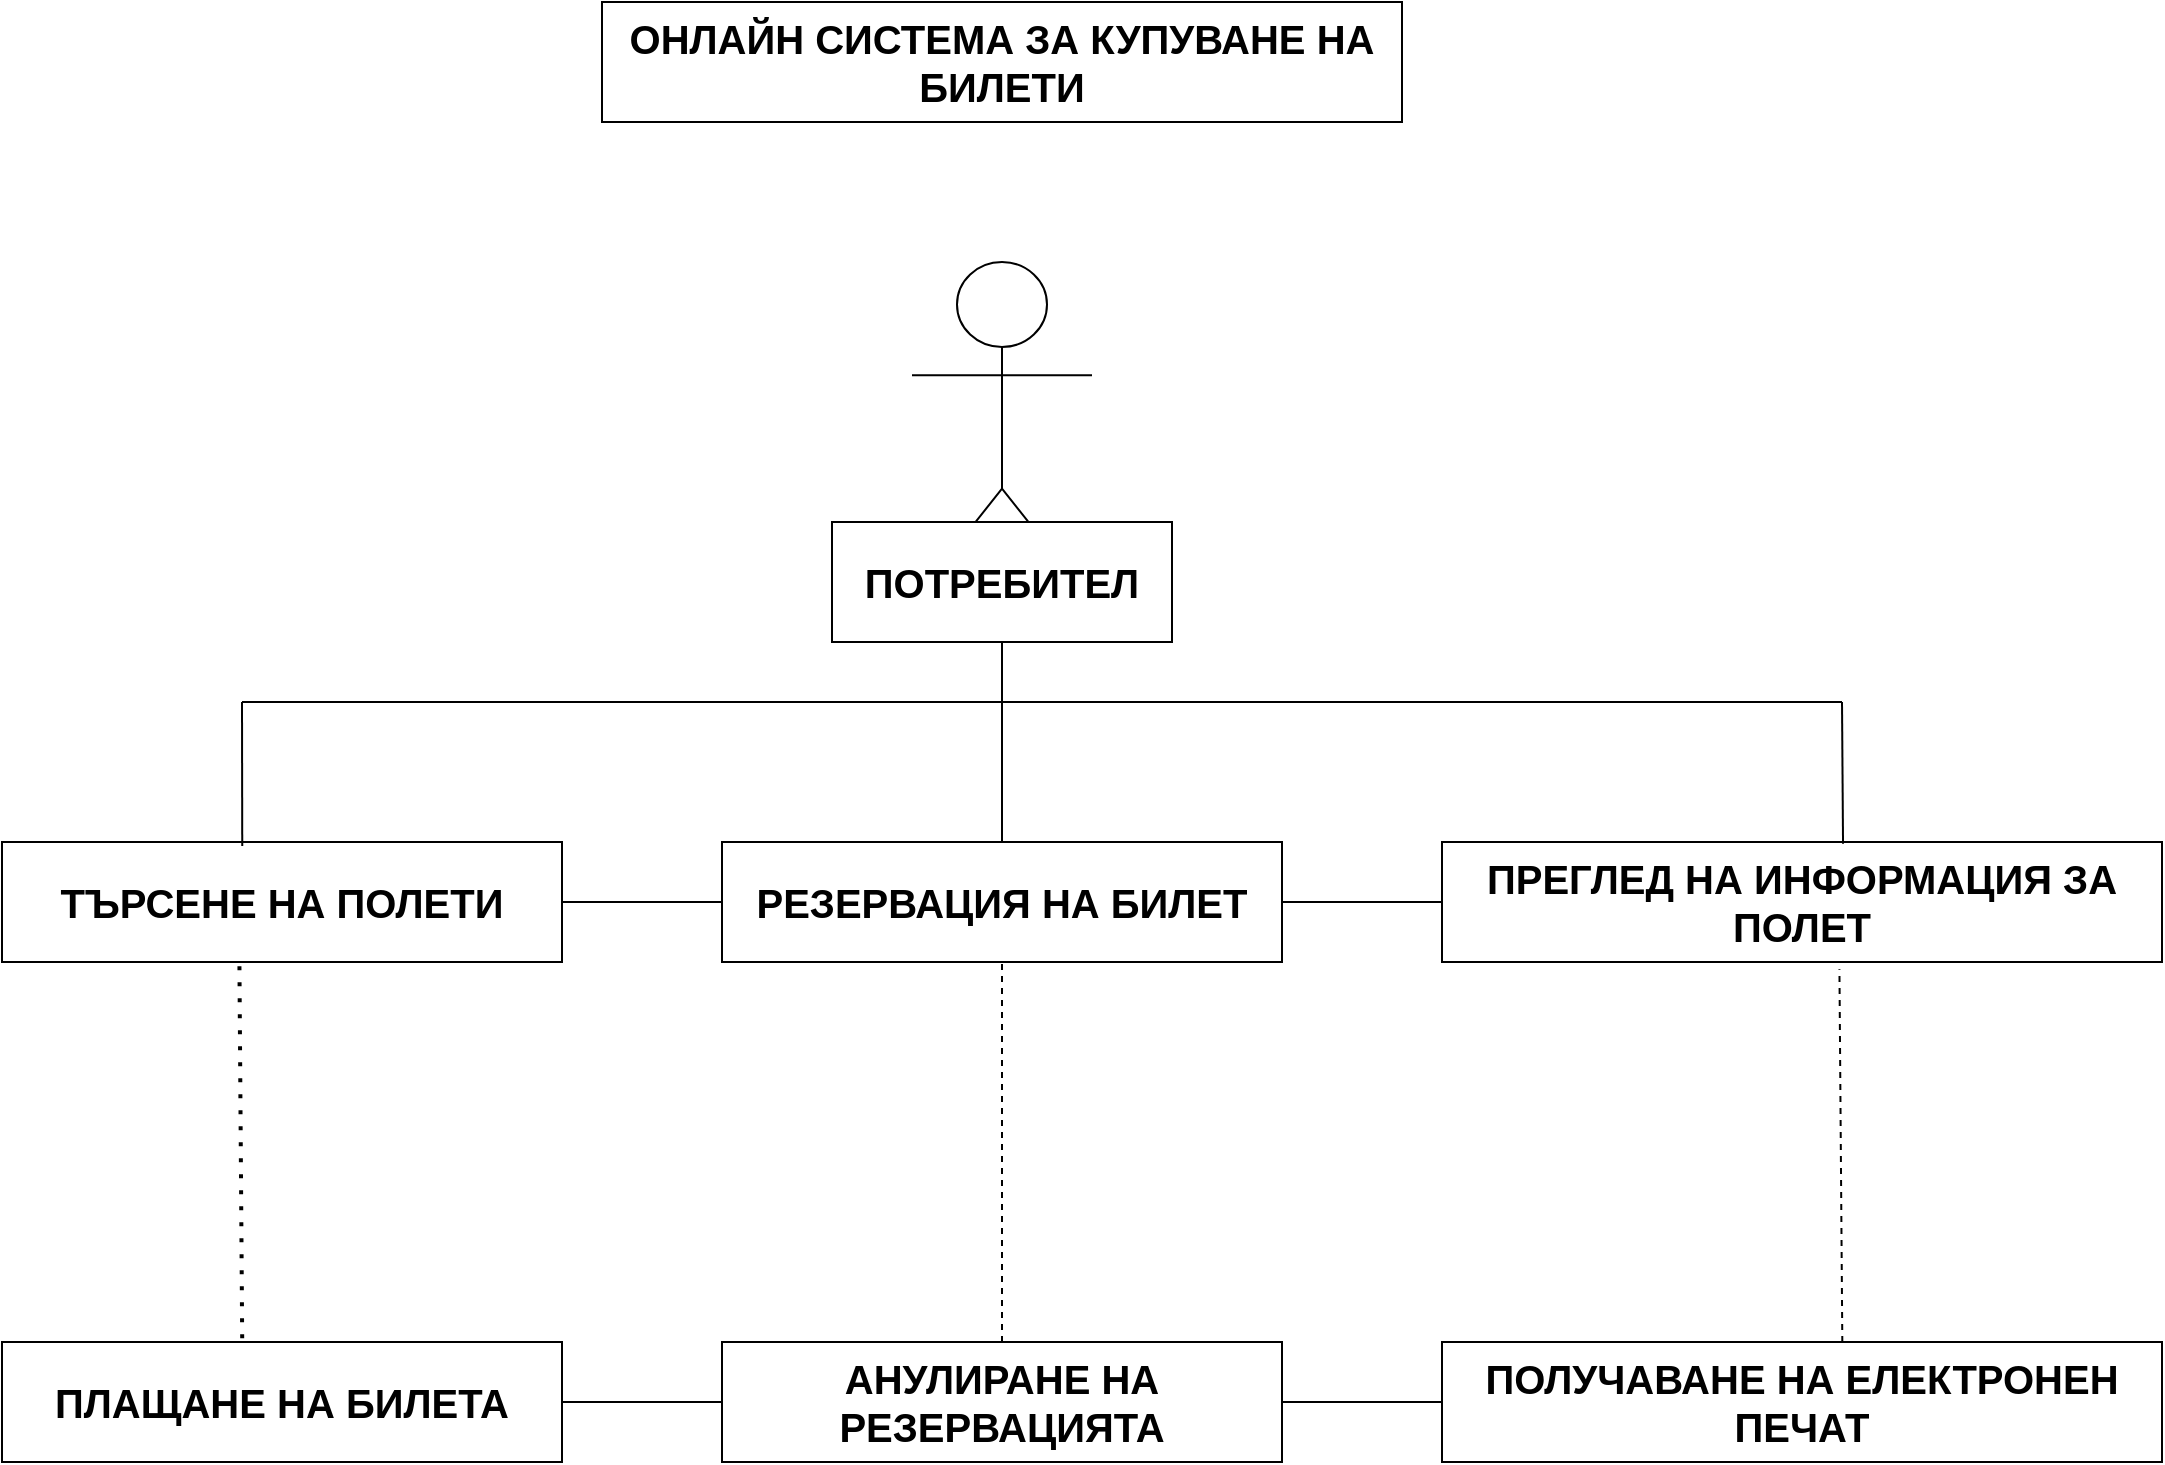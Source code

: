 <mxfile version="23.1.1" type="github">
  <diagram name="Page-1" id="929967ad-93f9-6ef4-fab6-5d389245f69c">
    <mxGraphModel dx="2206" dy="1191" grid="1" gridSize="10" guides="1" tooltips="1" connect="1" arrows="1" fold="1" page="1" pageScale="1.5" pageWidth="1169" pageHeight="826" background="none" math="0" shadow="0">
      <root>
        <mxCell id="0" style=";html=1;" />
        <mxCell id="1" style=";html=1;" parent="0" />
        <mxCell id="tfv-N6Ib5dmjUL6e6SEw-1" value="Actor" style="shape=umlActor;verticalLabelPosition=bottom;verticalAlign=top;html=1;outlineConnect=0;" vertex="1" parent="1">
          <mxGeometry x="815" y="240" width="90" height="170" as="geometry" />
        </mxCell>
        <mxCell id="tfv-N6Ib5dmjUL6e6SEw-5" value="&lt;font style=&quot;font-size: 20px;&quot;&gt;&lt;b&gt;РЕЗЕРВАЦИЯ НА БИЛЕТ&lt;br&gt;&lt;/b&gt;&lt;/font&gt;" style="rounded=0;whiteSpace=wrap;html=1;" vertex="1" parent="1">
          <mxGeometry x="720" y="530" width="280" height="60" as="geometry" />
        </mxCell>
        <mxCell id="tfv-N6Ib5dmjUL6e6SEw-6" value="&lt;font style=&quot;font-size: 20px;&quot;&gt;&lt;b&gt;ТЪРСЕНЕ НА ПОЛЕТИ&lt;/b&gt;&lt;/font&gt;" style="rounded=0;whiteSpace=wrap;html=1;" vertex="1" parent="1">
          <mxGeometry x="360" y="530" width="280" height="60" as="geometry" />
        </mxCell>
        <mxCell id="tfv-N6Ib5dmjUL6e6SEw-7" value="&lt;font style=&quot;font-size: 20px;&quot;&gt;&lt;b&gt;ПРЕГЛЕД НА ИНФОРМАЦИЯ ЗА ПОЛЕТ&lt;br&gt;&lt;/b&gt;&lt;/font&gt;" style="rounded=0;whiteSpace=wrap;html=1;" vertex="1" parent="1">
          <mxGeometry x="1080" y="530" width="360" height="60" as="geometry" />
        </mxCell>
        <mxCell id="tfv-N6Ib5dmjUL6e6SEw-9" value="&lt;font style=&quot;font-size: 20px;&quot;&gt;&lt;b&gt;АНУЛИРАНЕ НА РЕЗЕРВАЦИЯТА&lt;br&gt;&lt;/b&gt;&lt;/font&gt;" style="rounded=0;whiteSpace=wrap;html=1;" vertex="1" parent="1">
          <mxGeometry x="720" y="780" width="280" height="60" as="geometry" />
        </mxCell>
        <mxCell id="tfv-N6Ib5dmjUL6e6SEw-10" value="&lt;font style=&quot;font-size: 20px;&quot;&gt;&lt;b&gt;ПЛАЩАНЕ НА БИЛЕТА&lt;br&gt;&lt;/b&gt;&lt;/font&gt;" style="rounded=0;whiteSpace=wrap;html=1;" vertex="1" parent="1">
          <mxGeometry x="360" y="780" width="280" height="60" as="geometry" />
        </mxCell>
        <mxCell id="tfv-N6Ib5dmjUL6e6SEw-11" value="&lt;div style=&quot;font-size: 20px;&quot;&gt;&lt;b&gt;&lt;font style=&quot;font-size: 20px;&quot;&gt;ПОЛУЧАВАНЕ НА ЕЛЕКТРОНЕН&lt;/font&gt;&lt;/b&gt;&lt;/div&gt;&lt;div style=&quot;font-size: 20px;&quot;&gt;&lt;b&gt;&lt;font style=&quot;font-size: 20px;&quot;&gt;ПЕЧАТ&lt;br&gt;&lt;/font&gt;&lt;/b&gt;&lt;/div&gt;" style="rounded=0;whiteSpace=wrap;html=1;" vertex="1" parent="1">
          <mxGeometry x="1080" y="780" width="360" height="60" as="geometry" />
        </mxCell>
        <mxCell id="tfv-N6Ib5dmjUL6e6SEw-32" value="" style="endArrow=none;html=1;rounded=0;exitX=1;exitY=0.5;exitDx=0;exitDy=0;entryX=0;entryY=0.5;entryDx=0;entryDy=0;" edge="1" parent="1" source="tfv-N6Ib5dmjUL6e6SEw-6" target="tfv-N6Ib5dmjUL6e6SEw-5">
          <mxGeometry width="50" height="50" relative="1" as="geometry">
            <mxPoint x="800" y="750" as="sourcePoint" />
            <mxPoint x="850" y="700" as="targetPoint" />
          </mxGeometry>
        </mxCell>
        <mxCell id="tfv-N6Ib5dmjUL6e6SEw-33" value="" style="endArrow=none;html=1;rounded=0;exitX=1;exitY=0.5;exitDx=0;exitDy=0;entryX=0;entryY=0.5;entryDx=0;entryDy=0;" edge="1" parent="1" source="tfv-N6Ib5dmjUL6e6SEw-5" target="tfv-N6Ib5dmjUL6e6SEw-7">
          <mxGeometry width="50" height="50" relative="1" as="geometry">
            <mxPoint x="800" y="750" as="sourcePoint" />
            <mxPoint x="850" y="700" as="targetPoint" />
          </mxGeometry>
        </mxCell>
        <mxCell id="tfv-N6Ib5dmjUL6e6SEw-34" value="" style="endArrow=none;html=1;rounded=0;exitX=1;exitY=0.5;exitDx=0;exitDy=0;entryX=0;entryY=0.5;entryDx=0;entryDy=0;" edge="1" parent="1" source="tfv-N6Ib5dmjUL6e6SEw-10" target="tfv-N6Ib5dmjUL6e6SEw-9">
          <mxGeometry width="50" height="50" relative="1" as="geometry">
            <mxPoint x="800" y="750" as="sourcePoint" />
            <mxPoint x="850" y="700" as="targetPoint" />
          </mxGeometry>
        </mxCell>
        <mxCell id="tfv-N6Ib5dmjUL6e6SEw-35" value="" style="endArrow=none;html=1;rounded=0;exitX=1;exitY=0.5;exitDx=0;exitDy=0;entryX=0;entryY=0.5;entryDx=0;entryDy=0;" edge="1" parent="1" source="tfv-N6Ib5dmjUL6e6SEw-9" target="tfv-N6Ib5dmjUL6e6SEw-11">
          <mxGeometry width="50" height="50" relative="1" as="geometry">
            <mxPoint x="800" y="750" as="sourcePoint" />
            <mxPoint x="850" y="700" as="targetPoint" />
          </mxGeometry>
        </mxCell>
        <mxCell id="tfv-N6Ib5dmjUL6e6SEw-36" value="" style="endArrow=none;html=1;rounded=0;exitX=0.429;exitY=0.033;exitDx=0;exitDy=0;exitPerimeter=0;" edge="1" parent="1" source="tfv-N6Ib5dmjUL6e6SEw-6">
          <mxGeometry width="50" height="50" relative="1" as="geometry">
            <mxPoint x="610" y="680" as="sourcePoint" />
            <mxPoint x="480" y="460" as="targetPoint" />
          </mxGeometry>
        </mxCell>
        <mxCell id="tfv-N6Ib5dmjUL6e6SEw-37" value="" style="endArrow=none;html=1;rounded=0;" edge="1" parent="1">
          <mxGeometry width="50" height="50" relative="1" as="geometry">
            <mxPoint x="480" y="460" as="sourcePoint" />
            <mxPoint x="1280" y="460" as="targetPoint" />
            <Array as="points" />
          </mxGeometry>
        </mxCell>
        <mxCell id="tfv-N6Ib5dmjUL6e6SEw-38" value="" style="endArrow=none;html=1;rounded=0;entryX=0.557;entryY=0.014;entryDx=0;entryDy=0;entryPerimeter=0;" edge="1" parent="1" target="tfv-N6Ib5dmjUL6e6SEw-7">
          <mxGeometry width="50" height="50" relative="1" as="geometry">
            <mxPoint x="1280" y="460" as="sourcePoint" />
            <mxPoint x="940" y="360" as="targetPoint" />
          </mxGeometry>
        </mxCell>
        <mxCell id="tfv-N6Ib5dmjUL6e6SEw-40" value="" style="endArrow=none;html=1;rounded=0;entryX=0.5;entryY=1;entryDx=0;entryDy=0;" edge="1" parent="1" source="tfv-N6Ib5dmjUL6e6SEw-5" target="tfv-N6Ib5dmjUL6e6SEw-41">
          <mxGeometry width="50" height="50" relative="1" as="geometry">
            <mxPoint x="840" y="450" as="sourcePoint" />
            <mxPoint x="860" y="460" as="targetPoint" />
          </mxGeometry>
        </mxCell>
        <mxCell id="tfv-N6Ib5dmjUL6e6SEw-41" value="&lt;font style=&quot;font-size: 20px;&quot;&gt;&lt;b&gt;ПОТРЕБИТЕЛ&lt;/b&gt;&lt;/font&gt;" style="rounded=0;whiteSpace=wrap;html=1;" vertex="1" parent="1">
          <mxGeometry x="775" y="370" width="170" height="60" as="geometry" />
        </mxCell>
        <mxCell id="tfv-N6Ib5dmjUL6e6SEw-43" value="" style="endArrow=none;dashed=1;html=1;dashPattern=1 3;strokeWidth=2;rounded=0;exitX=0.424;exitY=1.035;exitDx=0;exitDy=0;exitPerimeter=0;entryX=0.429;entryY=0.022;entryDx=0;entryDy=0;entryPerimeter=0;" edge="1" parent="1" source="tfv-N6Ib5dmjUL6e6SEw-6" target="tfv-N6Ib5dmjUL6e6SEw-10">
          <mxGeometry width="50" height="50" relative="1" as="geometry">
            <mxPoint x="740" y="620" as="sourcePoint" />
            <mxPoint x="790" y="570" as="targetPoint" />
          </mxGeometry>
        </mxCell>
        <mxCell id="tfv-N6Ib5dmjUL6e6SEw-45" value="" style="endArrow=none;dashed=1;html=1;rounded=0;exitX=0.5;exitY=0;exitDx=0;exitDy=0;entryX=0.5;entryY=1;entryDx=0;entryDy=0;" edge="1" parent="1" source="tfv-N6Ib5dmjUL6e6SEw-9" target="tfv-N6Ib5dmjUL6e6SEw-5">
          <mxGeometry width="50" height="50" relative="1" as="geometry">
            <mxPoint x="740" y="620" as="sourcePoint" />
            <mxPoint x="790" y="570" as="targetPoint" />
          </mxGeometry>
        </mxCell>
        <mxCell id="tfv-N6Ib5dmjUL6e6SEw-46" value="" style="endArrow=none;dashed=1;html=1;rounded=0;exitX=0.556;exitY=0;exitDx=0;exitDy=0;exitPerimeter=0;entryX=0.552;entryY=1.06;entryDx=0;entryDy=0;entryPerimeter=0;" edge="1" parent="1" source="tfv-N6Ib5dmjUL6e6SEw-11" target="tfv-N6Ib5dmjUL6e6SEw-7">
          <mxGeometry width="50" height="50" relative="1" as="geometry">
            <mxPoint x="740" y="620" as="sourcePoint" />
            <mxPoint x="790" y="570" as="targetPoint" />
          </mxGeometry>
        </mxCell>
        <mxCell id="tfv-N6Ib5dmjUL6e6SEw-47" value="&lt;font style=&quot;font-size: 20px;&quot;&gt;&lt;b&gt;ОНЛАЙН СИСТЕМА ЗА КУПУВАНЕ НА БИЛЕТИ&lt;/b&gt;&lt;/font&gt;" style="rounded=0;whiteSpace=wrap;html=1;" vertex="1" parent="1">
          <mxGeometry x="660" y="110" width="400" height="60" as="geometry" />
        </mxCell>
      </root>
    </mxGraphModel>
  </diagram>
</mxfile>
